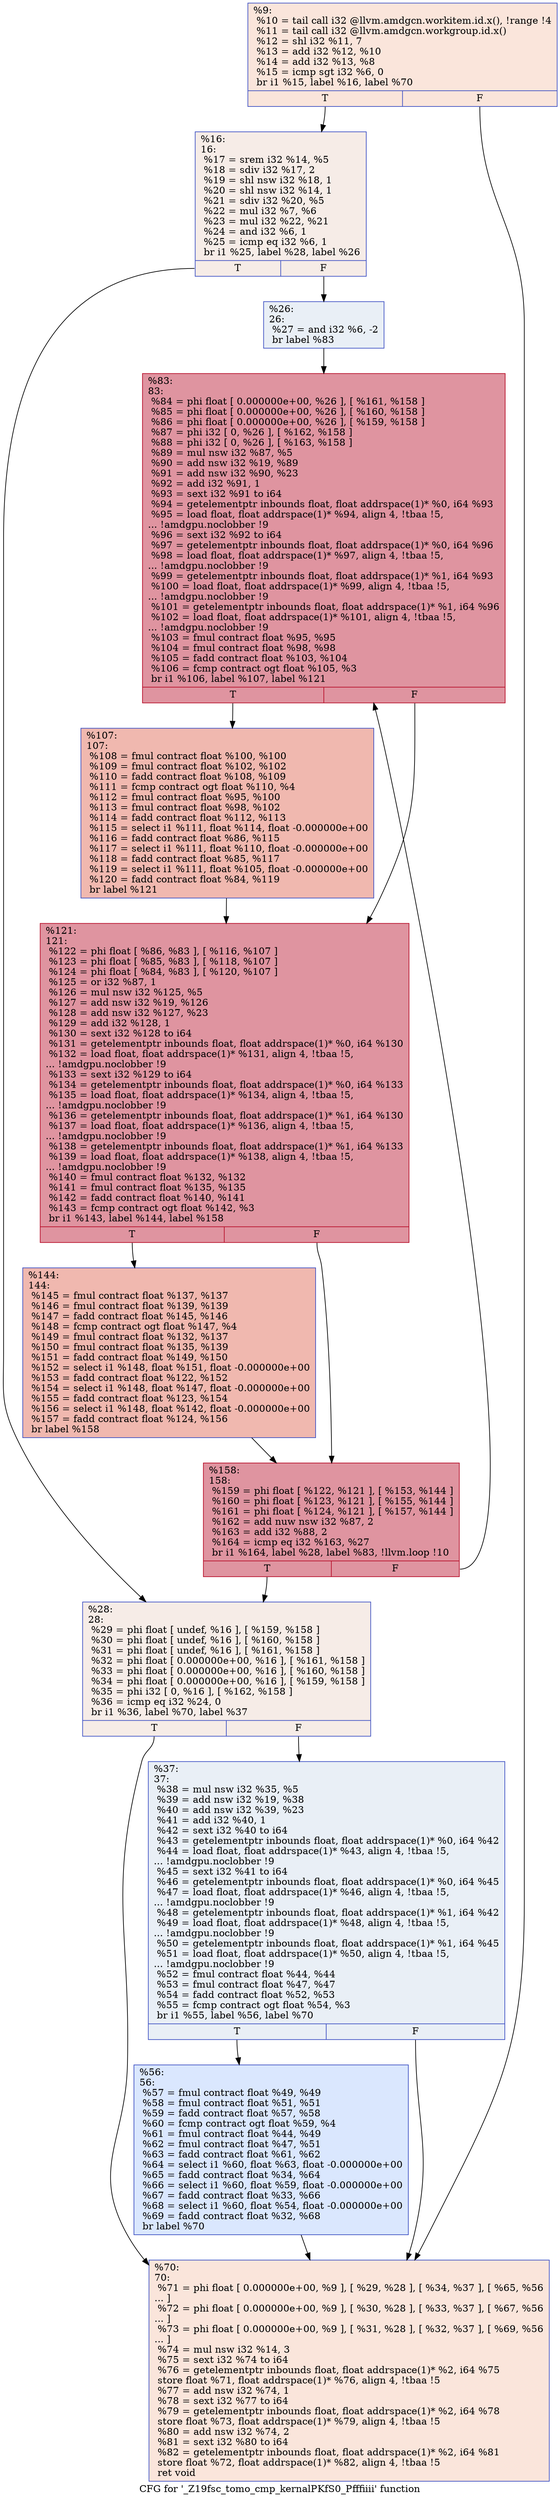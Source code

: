 digraph "CFG for '_Z19fsc_tomo_cmp_kernalPKfS0_Pfffiiii' function" {
	label="CFG for '_Z19fsc_tomo_cmp_kernalPKfS0_Pfffiiii' function";

	Node0x612e0c0 [shape=record,color="#3d50c3ff", style=filled, fillcolor="#f4c5ad70",label="{%9:\l  %10 = tail call i32 @llvm.amdgcn.workitem.id.x(), !range !4\l  %11 = tail call i32 @llvm.amdgcn.workgroup.id.x()\l  %12 = shl i32 %11, 7\l  %13 = add i32 %12, %10\l  %14 = add i32 %13, %8\l  %15 = icmp sgt i32 %6, 0\l  br i1 %15, label %16, label %70\l|{<s0>T|<s1>F}}"];
	Node0x612e0c0:s0 -> Node0x6130420;
	Node0x612e0c0:s1 -> Node0x61304b0;
	Node0x6130420 [shape=record,color="#3d50c3ff", style=filled, fillcolor="#ead5c970",label="{%16:\l16:                                               \l  %17 = srem i32 %14, %5\l  %18 = sdiv i32 %17, 2\l  %19 = shl nsw i32 %18, 1\l  %20 = shl nsw i32 %14, 1\l  %21 = sdiv i32 %20, %5\l  %22 = mul i32 %7, %6\l  %23 = mul i32 %22, %21\l  %24 = and i32 %6, 1\l  %25 = icmp eq i32 %6, 1\l  br i1 %25, label %28, label %26\l|{<s0>T|<s1>F}}"];
	Node0x6130420:s0 -> Node0x6130be0;
	Node0x6130420:s1 -> Node0x6130c30;
	Node0x6130c30 [shape=record,color="#3d50c3ff", style=filled, fillcolor="#cedaeb70",label="{%26:\l26:                                               \l  %27 = and i32 %6, -2\l  br label %83\l}"];
	Node0x6130c30 -> Node0x6130e30;
	Node0x6130be0 [shape=record,color="#3d50c3ff", style=filled, fillcolor="#ead5c970",label="{%28:\l28:                                               \l  %29 = phi float [ undef, %16 ], [ %159, %158 ]\l  %30 = phi float [ undef, %16 ], [ %160, %158 ]\l  %31 = phi float [ undef, %16 ], [ %161, %158 ]\l  %32 = phi float [ 0.000000e+00, %16 ], [ %161, %158 ]\l  %33 = phi float [ 0.000000e+00, %16 ], [ %160, %158 ]\l  %34 = phi float [ 0.000000e+00, %16 ], [ %159, %158 ]\l  %35 = phi i32 [ 0, %16 ], [ %162, %158 ]\l  %36 = icmp eq i32 %24, 0\l  br i1 %36, label %70, label %37\l|{<s0>T|<s1>F}}"];
	Node0x6130be0:s0 -> Node0x61304b0;
	Node0x6130be0:s1 -> Node0x61325e0;
	Node0x61325e0 [shape=record,color="#3d50c3ff", style=filled, fillcolor="#cedaeb70",label="{%37:\l37:                                               \l  %38 = mul nsw i32 %35, %5\l  %39 = add nsw i32 %19, %38\l  %40 = add nsw i32 %39, %23\l  %41 = add i32 %40, 1\l  %42 = sext i32 %40 to i64\l  %43 = getelementptr inbounds float, float addrspace(1)* %0, i64 %42\l  %44 = load float, float addrspace(1)* %43, align 4, !tbaa !5,\l... !amdgpu.noclobber !9\l  %45 = sext i32 %41 to i64\l  %46 = getelementptr inbounds float, float addrspace(1)* %0, i64 %45\l  %47 = load float, float addrspace(1)* %46, align 4, !tbaa !5,\l... !amdgpu.noclobber !9\l  %48 = getelementptr inbounds float, float addrspace(1)* %1, i64 %42\l  %49 = load float, float addrspace(1)* %48, align 4, !tbaa !5,\l... !amdgpu.noclobber !9\l  %50 = getelementptr inbounds float, float addrspace(1)* %1, i64 %45\l  %51 = load float, float addrspace(1)* %50, align 4, !tbaa !5,\l... !amdgpu.noclobber !9\l  %52 = fmul contract float %44, %44\l  %53 = fmul contract float %47, %47\l  %54 = fadd contract float %52, %53\l  %55 = fcmp contract ogt float %54, %3\l  br i1 %55, label %56, label %70\l|{<s0>T|<s1>F}}"];
	Node0x61325e0:s0 -> Node0x61340c0;
	Node0x61325e0:s1 -> Node0x61304b0;
	Node0x61340c0 [shape=record,color="#3d50c3ff", style=filled, fillcolor="#abc8fd70",label="{%56:\l56:                                               \l  %57 = fmul contract float %49, %49\l  %58 = fmul contract float %51, %51\l  %59 = fadd contract float %57, %58\l  %60 = fcmp contract ogt float %59, %4\l  %61 = fmul contract float %44, %49\l  %62 = fmul contract float %47, %51\l  %63 = fadd contract float %61, %62\l  %64 = select i1 %60, float %63, float -0.000000e+00\l  %65 = fadd contract float %34, %64\l  %66 = select i1 %60, float %59, float -0.000000e+00\l  %67 = fadd contract float %33, %66\l  %68 = select i1 %60, float %54, float -0.000000e+00\l  %69 = fadd contract float %32, %68\l  br label %70\l}"];
	Node0x61340c0 -> Node0x61304b0;
	Node0x61304b0 [shape=record,color="#3d50c3ff", style=filled, fillcolor="#f4c5ad70",label="{%70:\l70:                                               \l  %71 = phi float [ 0.000000e+00, %9 ], [ %29, %28 ], [ %34, %37 ], [ %65, %56\l... ]\l  %72 = phi float [ 0.000000e+00, %9 ], [ %30, %28 ], [ %33, %37 ], [ %67, %56\l... ]\l  %73 = phi float [ 0.000000e+00, %9 ], [ %31, %28 ], [ %32, %37 ], [ %69, %56\l... ]\l  %74 = mul nsw i32 %14, 3\l  %75 = sext i32 %74 to i64\l  %76 = getelementptr inbounds float, float addrspace(1)* %2, i64 %75\l  store float %71, float addrspace(1)* %76, align 4, !tbaa !5\l  %77 = add nsw i32 %74, 1\l  %78 = sext i32 %77 to i64\l  %79 = getelementptr inbounds float, float addrspace(1)* %2, i64 %78\l  store float %73, float addrspace(1)* %79, align 4, !tbaa !5\l  %80 = add nsw i32 %74, 2\l  %81 = sext i32 %80 to i64\l  %82 = getelementptr inbounds float, float addrspace(1)* %2, i64 %81\l  store float %72, float addrspace(1)* %82, align 4, !tbaa !5\l  ret void\l}"];
	Node0x6130e30 [shape=record,color="#b70d28ff", style=filled, fillcolor="#b70d2870",label="{%83:\l83:                                               \l  %84 = phi float [ 0.000000e+00, %26 ], [ %161, %158 ]\l  %85 = phi float [ 0.000000e+00, %26 ], [ %160, %158 ]\l  %86 = phi float [ 0.000000e+00, %26 ], [ %159, %158 ]\l  %87 = phi i32 [ 0, %26 ], [ %162, %158 ]\l  %88 = phi i32 [ 0, %26 ], [ %163, %158 ]\l  %89 = mul nsw i32 %87, %5\l  %90 = add nsw i32 %19, %89\l  %91 = add nsw i32 %90, %23\l  %92 = add i32 %91, 1\l  %93 = sext i32 %91 to i64\l  %94 = getelementptr inbounds float, float addrspace(1)* %0, i64 %93\l  %95 = load float, float addrspace(1)* %94, align 4, !tbaa !5,\l... !amdgpu.noclobber !9\l  %96 = sext i32 %92 to i64\l  %97 = getelementptr inbounds float, float addrspace(1)* %0, i64 %96\l  %98 = load float, float addrspace(1)* %97, align 4, !tbaa !5,\l... !amdgpu.noclobber !9\l  %99 = getelementptr inbounds float, float addrspace(1)* %1, i64 %93\l  %100 = load float, float addrspace(1)* %99, align 4, !tbaa !5,\l... !amdgpu.noclobber !9\l  %101 = getelementptr inbounds float, float addrspace(1)* %1, i64 %96\l  %102 = load float, float addrspace(1)* %101, align 4, !tbaa !5,\l... !amdgpu.noclobber !9\l  %103 = fmul contract float %95, %95\l  %104 = fmul contract float %98, %98\l  %105 = fadd contract float %103, %104\l  %106 = fcmp contract ogt float %105, %3\l  br i1 %106, label %107, label %121\l|{<s0>T|<s1>F}}"];
	Node0x6130e30:s0 -> Node0x6136430;
	Node0x6130e30:s1 -> Node0x61364c0;
	Node0x6136430 [shape=record,color="#3d50c3ff", style=filled, fillcolor="#dc5d4a70",label="{%107:\l107:                                              \l  %108 = fmul contract float %100, %100\l  %109 = fmul contract float %102, %102\l  %110 = fadd contract float %108, %109\l  %111 = fcmp contract ogt float %110, %4\l  %112 = fmul contract float %95, %100\l  %113 = fmul contract float %98, %102\l  %114 = fadd contract float %112, %113\l  %115 = select i1 %111, float %114, float -0.000000e+00\l  %116 = fadd contract float %86, %115\l  %117 = select i1 %111, float %110, float -0.000000e+00\l  %118 = fadd contract float %85, %117\l  %119 = select i1 %111, float %105, float -0.000000e+00\l  %120 = fadd contract float %84, %119\l  br label %121\l}"];
	Node0x6136430 -> Node0x61364c0;
	Node0x61364c0 [shape=record,color="#b70d28ff", style=filled, fillcolor="#b70d2870",label="{%121:\l121:                                              \l  %122 = phi float [ %86, %83 ], [ %116, %107 ]\l  %123 = phi float [ %85, %83 ], [ %118, %107 ]\l  %124 = phi float [ %84, %83 ], [ %120, %107 ]\l  %125 = or i32 %87, 1\l  %126 = mul nsw i32 %125, %5\l  %127 = add nsw i32 %19, %126\l  %128 = add nsw i32 %127, %23\l  %129 = add i32 %128, 1\l  %130 = sext i32 %128 to i64\l  %131 = getelementptr inbounds float, float addrspace(1)* %0, i64 %130\l  %132 = load float, float addrspace(1)* %131, align 4, !tbaa !5,\l... !amdgpu.noclobber !9\l  %133 = sext i32 %129 to i64\l  %134 = getelementptr inbounds float, float addrspace(1)* %0, i64 %133\l  %135 = load float, float addrspace(1)* %134, align 4, !tbaa !5,\l... !amdgpu.noclobber !9\l  %136 = getelementptr inbounds float, float addrspace(1)* %1, i64 %130\l  %137 = load float, float addrspace(1)* %136, align 4, !tbaa !5,\l... !amdgpu.noclobber !9\l  %138 = getelementptr inbounds float, float addrspace(1)* %1, i64 %133\l  %139 = load float, float addrspace(1)* %138, align 4, !tbaa !5,\l... !amdgpu.noclobber !9\l  %140 = fmul contract float %132, %132\l  %141 = fmul contract float %135, %135\l  %142 = fadd contract float %140, %141\l  %143 = fcmp contract ogt float %142, %3\l  br i1 %143, label %144, label %158\l|{<s0>T|<s1>F}}"];
	Node0x61364c0:s0 -> Node0x6137ef0;
	Node0x61364c0:s1 -> Node0x6131340;
	Node0x6137ef0 [shape=record,color="#3d50c3ff", style=filled, fillcolor="#dc5d4a70",label="{%144:\l144:                                              \l  %145 = fmul contract float %137, %137\l  %146 = fmul contract float %139, %139\l  %147 = fadd contract float %145, %146\l  %148 = fcmp contract ogt float %147, %4\l  %149 = fmul contract float %132, %137\l  %150 = fmul contract float %135, %139\l  %151 = fadd contract float %149, %150\l  %152 = select i1 %148, float %151, float -0.000000e+00\l  %153 = fadd contract float %122, %152\l  %154 = select i1 %148, float %147, float -0.000000e+00\l  %155 = fadd contract float %123, %154\l  %156 = select i1 %148, float %142, float -0.000000e+00\l  %157 = fadd contract float %124, %156\l  br label %158\l}"];
	Node0x6137ef0 -> Node0x6131340;
	Node0x6131340 [shape=record,color="#b70d28ff", style=filled, fillcolor="#b70d2870",label="{%158:\l158:                                              \l  %159 = phi float [ %122, %121 ], [ %153, %144 ]\l  %160 = phi float [ %123, %121 ], [ %155, %144 ]\l  %161 = phi float [ %124, %121 ], [ %157, %144 ]\l  %162 = add nuw nsw i32 %87, 2\l  %163 = add i32 %88, 2\l  %164 = icmp eq i32 %163, %27\l  br i1 %164, label %28, label %83, !llvm.loop !10\l|{<s0>T|<s1>F}}"];
	Node0x6131340:s0 -> Node0x6130be0;
	Node0x6131340:s1 -> Node0x6130e30;
}
